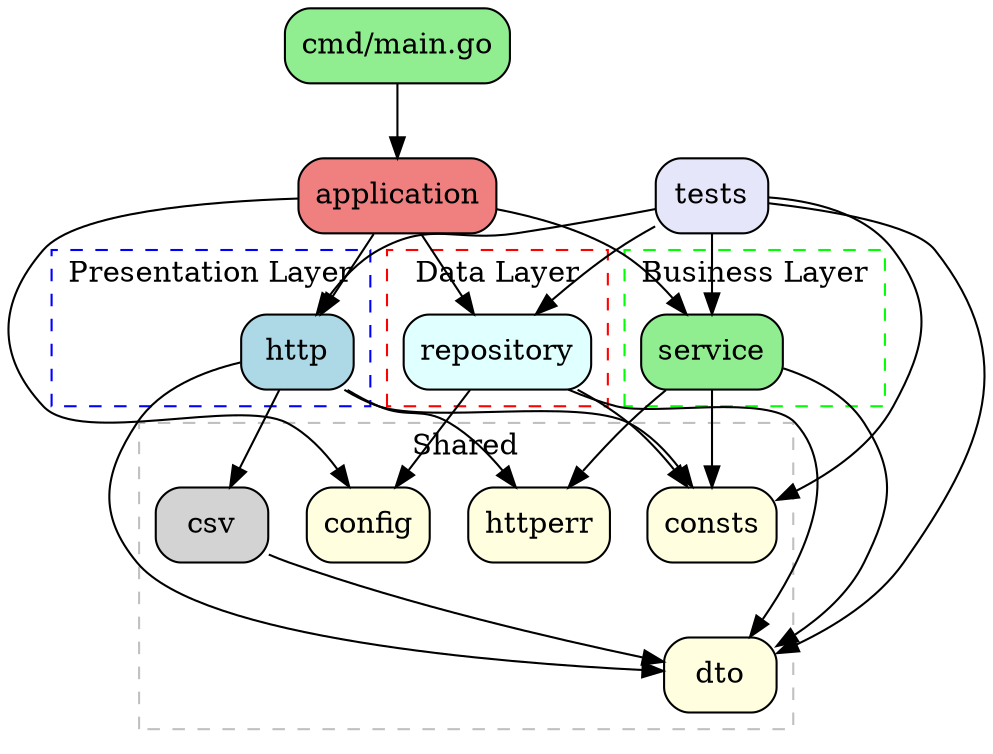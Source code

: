 digraph PackageDependencies {
    rankdir=TB;
    node [shape=box, style="rounded,filled", fillcolor=lightblue];
    
    // External entry point
    main [label="cmd/main.go", fillcolor=lightgreen];
    
    // Internal packages
    application [label="application", fillcolor=lightcoral];
    config [label="config", fillcolor=lightyellow];
    consts [label="consts", fillcolor=lightyellow];
    csv [label="csv", fillcolor=lightgray];
    dto [label="dto", fillcolor=lightyellow];
    http [label="http", fillcolor=lightblue];
    httperr [label="httperr", fillcolor=lightyellow];
    repository [label="repository", fillcolor=lightcyan];
    service [label="service", fillcolor=lightgreen];
    tests [label="tests", fillcolor=lavender];
    
    // Dependencies
    main -> application;
    
    application -> config;
    application -> http;
    application -> repository;
    application -> service;
    
    csv -> dto;
    
    http -> consts;
    http -> csv;
    http -> dto;
    http -> httperr;
    
    repository -> config;
    repository -> consts;
    repository -> dto;
    
    service -> consts;
    service -> dto;
    service -> httperr;
    
    tests -> consts;
    tests -> dto;
    tests -> http;
    tests -> repository;
    tests -> service;
    
    // Subgraph for layers
    subgraph cluster_presentation {
        label="Presentation Layer";
        style=dashed;
        color=blue;
        http;
    }
    
    subgraph cluster_business {
        label="Business Layer";
        style=dashed;
        color=green;
        service;
    }
    
    subgraph cluster_data {
        label="Data Layer";
        style=dashed;
        color=red;
        repository;
    }
    
    subgraph cluster_shared {
        label="Shared";
        style=dashed;
        color=gray;
        dto;
        consts;
        httperr;
        config;
        csv;
    }
}